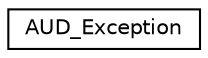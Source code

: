 digraph G
{
  edge [fontname="Helvetica",fontsize="10",labelfontname="Helvetica",labelfontsize="10"];
  node [fontname="Helvetica",fontsize="10",shape=record];
  rankdir=LR;
  Node1 [label="AUD_Exception",height=0.2,width=0.4,color="black", fillcolor="white", style="filled",URL="$dc/d61/structAUD__Exception.html",tooltip="Exception structure."];
}
